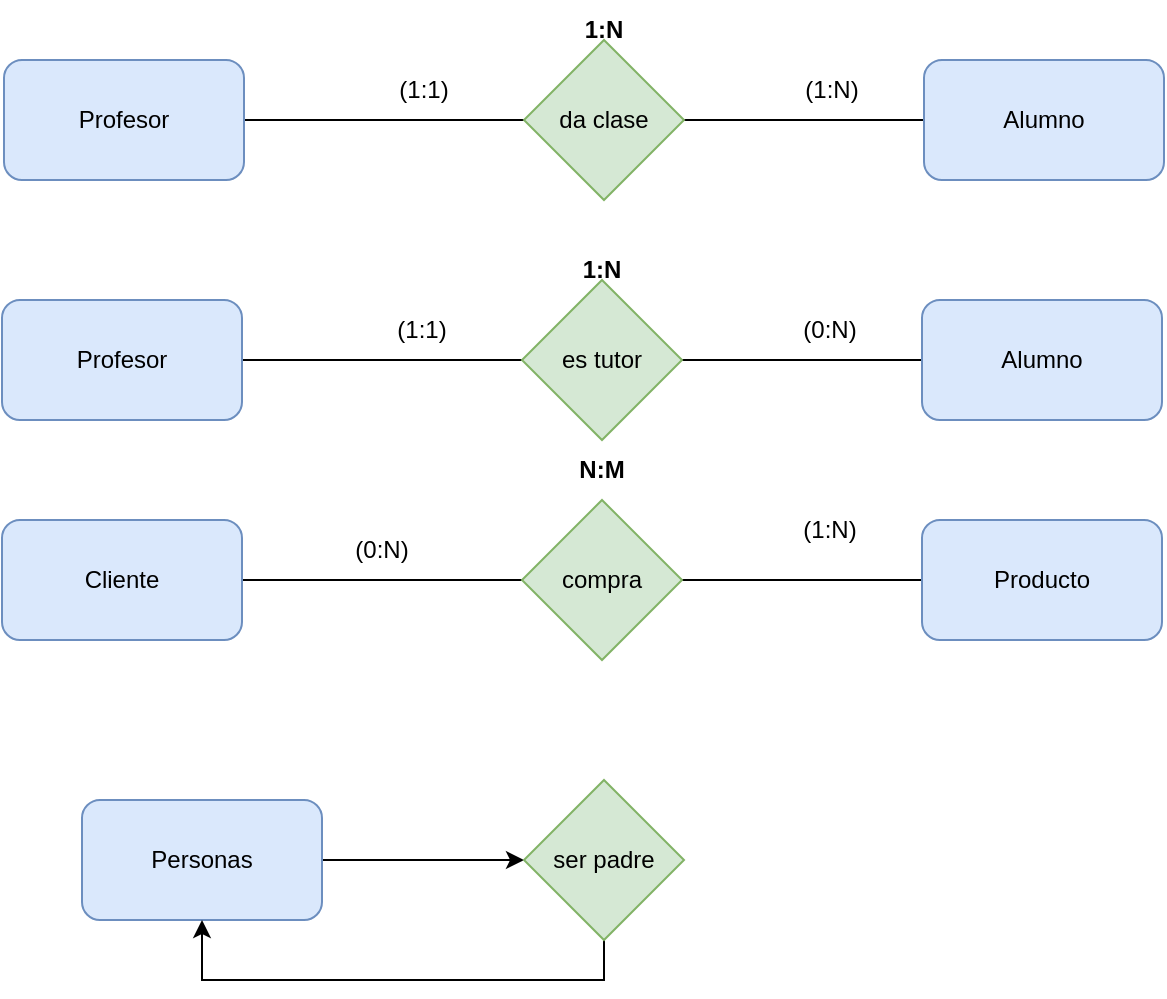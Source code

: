 <mxfile version="21.8.0" type="github">
  <diagram name="Página-1" id="VJFlqHJgBhoMDS0881lg">
    <mxGraphModel dx="1434" dy="795" grid="1" gridSize="10" guides="1" tooltips="1" connect="1" arrows="1" fold="1" page="1" pageScale="1" pageWidth="827" pageHeight="1169" math="0" shadow="0">
      <root>
        <mxCell id="0" />
        <mxCell id="1" parent="0" />
        <mxCell id="loI0mUp5N9mDO_wgXcS4-2" style="edgeStyle=orthogonalEdgeStyle;rounded=0;orthogonalLoop=1;jettySize=auto;html=1;exitX=1;exitY=0.5;exitDx=0;exitDy=0;endArrow=none;endFill=0;" edge="1" parent="1" source="loI0mUp5N9mDO_wgXcS4-1">
          <mxGeometry relative="1" as="geometry">
            <mxPoint x="394" y="160" as="targetPoint" />
          </mxGeometry>
        </mxCell>
        <mxCell id="loI0mUp5N9mDO_wgXcS4-1" value="Profesor " style="rounded=1;whiteSpace=wrap;html=1;fillColor=#dae8fc;strokeColor=#6c8ebf;" vertex="1" parent="1">
          <mxGeometry x="134" y="130" width="120" height="60" as="geometry" />
        </mxCell>
        <mxCell id="loI0mUp5N9mDO_wgXcS4-4" style="edgeStyle=orthogonalEdgeStyle;rounded=0;orthogonalLoop=1;jettySize=auto;html=1;exitX=1;exitY=0.5;exitDx=0;exitDy=0;" edge="1" parent="1" source="loI0mUp5N9mDO_wgXcS4-3">
          <mxGeometry relative="1" as="geometry">
            <mxPoint x="604" y="160" as="targetPoint" />
          </mxGeometry>
        </mxCell>
        <mxCell id="loI0mUp5N9mDO_wgXcS4-3" value="da clase" style="rhombus;whiteSpace=wrap;html=1;fillColor=#d5e8d4;strokeColor=#82b366;" vertex="1" parent="1">
          <mxGeometry x="394" y="120" width="80" height="80" as="geometry" />
        </mxCell>
        <mxCell id="loI0mUp5N9mDO_wgXcS4-5" value="Alumno" style="rounded=1;whiteSpace=wrap;html=1;fillColor=#dae8fc;strokeColor=#6c8ebf;" vertex="1" parent="1">
          <mxGeometry x="594" y="130" width="120" height="60" as="geometry" />
        </mxCell>
        <mxCell id="loI0mUp5N9mDO_wgXcS4-6" value="(1:N)" style="text;html=1;strokeColor=none;fillColor=none;align=center;verticalAlign=middle;whiteSpace=wrap;rounded=0;" vertex="1" parent="1">
          <mxGeometry x="518" y="130" width="60" height="30" as="geometry" />
        </mxCell>
        <mxCell id="loI0mUp5N9mDO_wgXcS4-7" value="(1:1)" style="text;html=1;strokeColor=none;fillColor=none;align=center;verticalAlign=middle;whiteSpace=wrap;rounded=0;" vertex="1" parent="1">
          <mxGeometry x="314" y="130" width="60" height="30" as="geometry" />
        </mxCell>
        <mxCell id="loI0mUp5N9mDO_wgXcS4-8" value="&lt;b&gt;1:N&lt;/b&gt;" style="text;html=1;strokeColor=none;fillColor=none;align=center;verticalAlign=middle;whiteSpace=wrap;rounded=0;" vertex="1" parent="1">
          <mxGeometry x="404" y="100" width="60" height="30" as="geometry" />
        </mxCell>
        <mxCell id="loI0mUp5N9mDO_wgXcS4-9" style="edgeStyle=orthogonalEdgeStyle;rounded=0;orthogonalLoop=1;jettySize=auto;html=1;exitX=0.5;exitY=1;exitDx=0;exitDy=0;" edge="1" parent="1" source="loI0mUp5N9mDO_wgXcS4-3" target="loI0mUp5N9mDO_wgXcS4-3">
          <mxGeometry relative="1" as="geometry" />
        </mxCell>
        <mxCell id="loI0mUp5N9mDO_wgXcS4-10" style="edgeStyle=orthogonalEdgeStyle;rounded=0;orthogonalLoop=1;jettySize=auto;html=1;exitX=1;exitY=0.5;exitDx=0;exitDy=0;endArrow=none;endFill=0;" edge="1" source="loI0mUp5N9mDO_wgXcS4-11" parent="1">
          <mxGeometry relative="1" as="geometry">
            <mxPoint x="393" y="280" as="targetPoint" />
          </mxGeometry>
        </mxCell>
        <mxCell id="loI0mUp5N9mDO_wgXcS4-11" value="Profesor " style="rounded=1;whiteSpace=wrap;html=1;fillColor=#dae8fc;strokeColor=#6c8ebf;" vertex="1" parent="1">
          <mxGeometry x="133" y="250" width="120" height="60" as="geometry" />
        </mxCell>
        <mxCell id="loI0mUp5N9mDO_wgXcS4-12" style="edgeStyle=orthogonalEdgeStyle;rounded=0;orthogonalLoop=1;jettySize=auto;html=1;exitX=1;exitY=0.5;exitDx=0;exitDy=0;" edge="1" source="loI0mUp5N9mDO_wgXcS4-13" parent="1">
          <mxGeometry relative="1" as="geometry">
            <mxPoint x="603" y="280" as="targetPoint" />
          </mxGeometry>
        </mxCell>
        <mxCell id="loI0mUp5N9mDO_wgXcS4-13" value="es tutor" style="rhombus;whiteSpace=wrap;html=1;fillColor=#d5e8d4;strokeColor=#82b366;" vertex="1" parent="1">
          <mxGeometry x="393" y="240" width="80" height="80" as="geometry" />
        </mxCell>
        <mxCell id="loI0mUp5N9mDO_wgXcS4-14" value="Alumno" style="rounded=1;whiteSpace=wrap;html=1;fillColor=#dae8fc;strokeColor=#6c8ebf;" vertex="1" parent="1">
          <mxGeometry x="593" y="250" width="120" height="60" as="geometry" />
        </mxCell>
        <mxCell id="loI0mUp5N9mDO_wgXcS4-15" value="(0:N)" style="text;html=1;strokeColor=none;fillColor=none;align=center;verticalAlign=middle;whiteSpace=wrap;rounded=0;" vertex="1" parent="1">
          <mxGeometry x="517" y="250" width="60" height="30" as="geometry" />
        </mxCell>
        <mxCell id="loI0mUp5N9mDO_wgXcS4-16" value="(1:1)" style="text;html=1;strokeColor=none;fillColor=none;align=center;verticalAlign=middle;whiteSpace=wrap;rounded=0;" vertex="1" parent="1">
          <mxGeometry x="313" y="250" width="60" height="30" as="geometry" />
        </mxCell>
        <mxCell id="loI0mUp5N9mDO_wgXcS4-17" value="&lt;b&gt;1:N&lt;/b&gt;" style="text;html=1;strokeColor=none;fillColor=none;align=center;verticalAlign=middle;whiteSpace=wrap;rounded=0;" vertex="1" parent="1">
          <mxGeometry x="403" y="220" width="60" height="30" as="geometry" />
        </mxCell>
        <mxCell id="loI0mUp5N9mDO_wgXcS4-18" style="edgeStyle=orthogonalEdgeStyle;rounded=0;orthogonalLoop=1;jettySize=auto;html=1;exitX=0.5;exitY=1;exitDx=0;exitDy=0;" edge="1" source="loI0mUp5N9mDO_wgXcS4-13" target="loI0mUp5N9mDO_wgXcS4-13" parent="1">
          <mxGeometry relative="1" as="geometry" />
        </mxCell>
        <mxCell id="loI0mUp5N9mDO_wgXcS4-19" style="edgeStyle=orthogonalEdgeStyle;rounded=0;orthogonalLoop=1;jettySize=auto;html=1;exitX=1;exitY=0.5;exitDx=0;exitDy=0;endArrow=none;endFill=0;" edge="1" source="loI0mUp5N9mDO_wgXcS4-20" parent="1">
          <mxGeometry relative="1" as="geometry">
            <mxPoint x="393" y="390" as="targetPoint" />
          </mxGeometry>
        </mxCell>
        <mxCell id="loI0mUp5N9mDO_wgXcS4-20" value="Cliente" style="rounded=1;whiteSpace=wrap;html=1;fillColor=#dae8fc;strokeColor=#6c8ebf;" vertex="1" parent="1">
          <mxGeometry x="133" y="360" width="120" height="60" as="geometry" />
        </mxCell>
        <mxCell id="loI0mUp5N9mDO_wgXcS4-21" style="edgeStyle=orthogonalEdgeStyle;rounded=0;orthogonalLoop=1;jettySize=auto;html=1;exitX=1;exitY=0.5;exitDx=0;exitDy=0;" edge="1" source="loI0mUp5N9mDO_wgXcS4-22" parent="1">
          <mxGeometry relative="1" as="geometry">
            <mxPoint x="603" y="390" as="targetPoint" />
          </mxGeometry>
        </mxCell>
        <mxCell id="loI0mUp5N9mDO_wgXcS4-22" value="compra" style="rhombus;whiteSpace=wrap;html=1;fillColor=#d5e8d4;strokeColor=#82b366;" vertex="1" parent="1">
          <mxGeometry x="393" y="350" width="80" height="80" as="geometry" />
        </mxCell>
        <mxCell id="loI0mUp5N9mDO_wgXcS4-23" value="Producto" style="rounded=1;whiteSpace=wrap;html=1;fillColor=#dae8fc;strokeColor=#6c8ebf;" vertex="1" parent="1">
          <mxGeometry x="593" y="360" width="120" height="60" as="geometry" />
        </mxCell>
        <mxCell id="loI0mUp5N9mDO_wgXcS4-24" value="(0:N)" style="text;html=1;strokeColor=none;fillColor=none;align=center;verticalAlign=middle;whiteSpace=wrap;rounded=0;" vertex="1" parent="1">
          <mxGeometry x="293" y="360" width="60" height="30" as="geometry" />
        </mxCell>
        <mxCell id="loI0mUp5N9mDO_wgXcS4-26" value="&lt;b&gt;N:M&lt;/b&gt;" style="text;html=1;strokeColor=none;fillColor=none;align=center;verticalAlign=middle;whiteSpace=wrap;rounded=0;" vertex="1" parent="1">
          <mxGeometry x="403" y="320" width="60" height="30" as="geometry" />
        </mxCell>
        <mxCell id="loI0mUp5N9mDO_wgXcS4-27" style="edgeStyle=orthogonalEdgeStyle;rounded=0;orthogonalLoop=1;jettySize=auto;html=1;exitX=0.5;exitY=1;exitDx=0;exitDy=0;" edge="1" source="loI0mUp5N9mDO_wgXcS4-22" target="loI0mUp5N9mDO_wgXcS4-22" parent="1">
          <mxGeometry relative="1" as="geometry" />
        </mxCell>
        <mxCell id="loI0mUp5N9mDO_wgXcS4-28" value="(1:N)" style="text;html=1;strokeColor=none;fillColor=none;align=center;verticalAlign=middle;whiteSpace=wrap;rounded=0;" vertex="1" parent="1">
          <mxGeometry x="517" y="350" width="60" height="30" as="geometry" />
        </mxCell>
        <mxCell id="loI0mUp5N9mDO_wgXcS4-31" style="edgeStyle=orthogonalEdgeStyle;rounded=0;orthogonalLoop=1;jettySize=auto;html=1;exitX=1;exitY=0.5;exitDx=0;exitDy=0;entryX=0;entryY=0.5;entryDx=0;entryDy=0;" edge="1" parent="1" source="loI0mUp5N9mDO_wgXcS4-29" target="loI0mUp5N9mDO_wgXcS4-30">
          <mxGeometry relative="1" as="geometry" />
        </mxCell>
        <mxCell id="loI0mUp5N9mDO_wgXcS4-29" value="Personas" style="rounded=1;whiteSpace=wrap;html=1;fillColor=#dae8fc;strokeColor=#6c8ebf;" vertex="1" parent="1">
          <mxGeometry x="173" y="500" width="120" height="60" as="geometry" />
        </mxCell>
        <mxCell id="loI0mUp5N9mDO_wgXcS4-32" style="edgeStyle=orthogonalEdgeStyle;rounded=0;orthogonalLoop=1;jettySize=auto;html=1;exitX=0.5;exitY=1;exitDx=0;exitDy=0;entryX=0.5;entryY=1;entryDx=0;entryDy=0;" edge="1" parent="1" source="loI0mUp5N9mDO_wgXcS4-30" target="loI0mUp5N9mDO_wgXcS4-29">
          <mxGeometry relative="1" as="geometry" />
        </mxCell>
        <mxCell id="loI0mUp5N9mDO_wgXcS4-30" value="ser padre" style="rhombus;whiteSpace=wrap;html=1;fillColor=#d5e8d4;strokeColor=#82b366;" vertex="1" parent="1">
          <mxGeometry x="394" y="490" width="80" height="80" as="geometry" />
        </mxCell>
      </root>
    </mxGraphModel>
  </diagram>
</mxfile>
